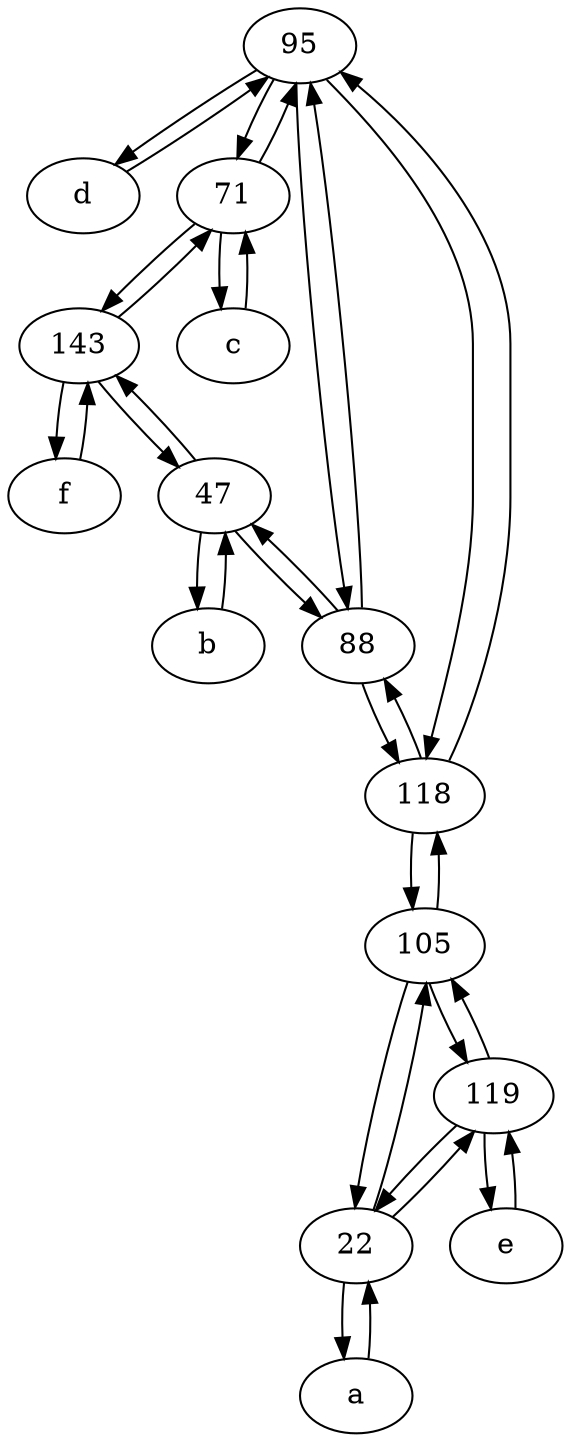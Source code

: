 digraph  {
	95;
	e [pos="30,50!"];
	d [pos="20,30!"];
	143;
	f [pos="15,45!"];
	c [pos="20,10!"];
	71;
	a [pos="40,10!"];
	118;
	22;
	47;
	88;
	b [pos="50,20!"];
	105;
	119;
	47 -> 143;
	88 -> 47;
	71 -> c;
	c -> 71;
	118 -> 95;
	47 -> 88;
	d -> 95;
	143 -> 47;
	88 -> 95;
	22 -> a;
	a -> 22;
	b -> 47;
	95 -> 88;
	22 -> 119;
	e -> 119;
	119 -> 105;
	105 -> 118;
	118 -> 88;
	143 -> 71;
	47 -> b;
	95 -> 118;
	118 -> 105;
	71 -> 143;
	95 -> d;
	f -> 143;
	22 -> 105;
	95 -> 71;
	88 -> 118;
	119 -> 22;
	105 -> 22;
	143 -> f;
	105 -> 119;
	119 -> e;
	71 -> 95;

	}